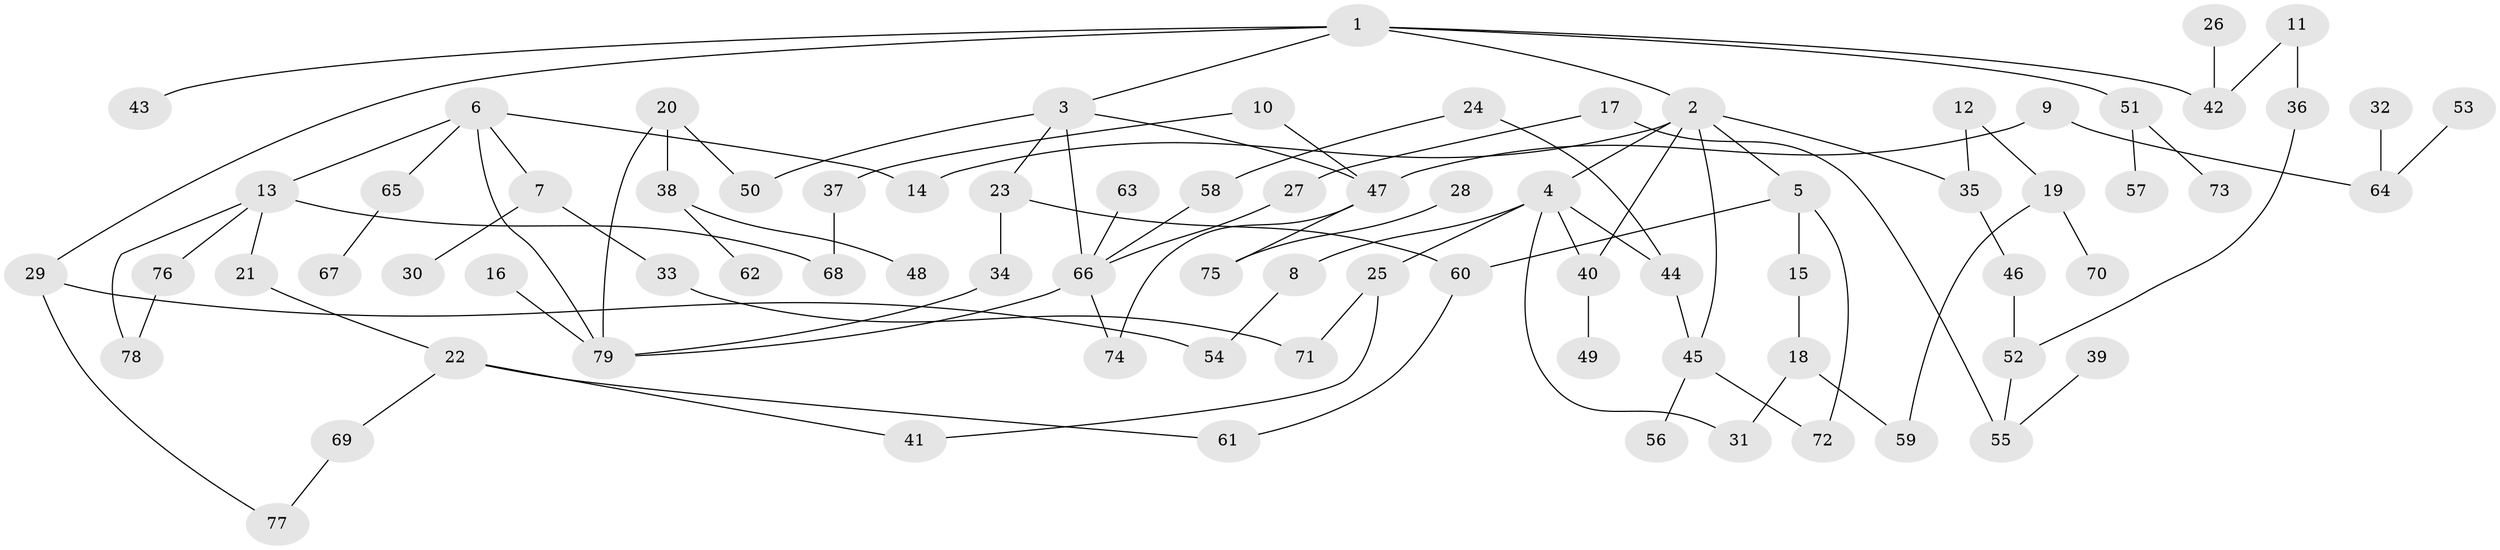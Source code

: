 // original degree distribution, {6: 0.03571428571428571, 7: 0.017857142857142856, 4: 0.0625, 5: 0.03571428571428571, 3: 0.22321428571428573, 2: 0.3125, 1: 0.3125}
// Generated by graph-tools (version 1.1) at 2025/36/03/04/25 23:36:06]
// undirected, 79 vertices, 98 edges
graph export_dot {
  node [color=gray90,style=filled];
  1;
  2;
  3;
  4;
  5;
  6;
  7;
  8;
  9;
  10;
  11;
  12;
  13;
  14;
  15;
  16;
  17;
  18;
  19;
  20;
  21;
  22;
  23;
  24;
  25;
  26;
  27;
  28;
  29;
  30;
  31;
  32;
  33;
  34;
  35;
  36;
  37;
  38;
  39;
  40;
  41;
  42;
  43;
  44;
  45;
  46;
  47;
  48;
  49;
  50;
  51;
  52;
  53;
  54;
  55;
  56;
  57;
  58;
  59;
  60;
  61;
  62;
  63;
  64;
  65;
  66;
  67;
  68;
  69;
  70;
  71;
  72;
  73;
  74;
  75;
  76;
  77;
  78;
  79;
  1 -- 2 [weight=1.0];
  1 -- 3 [weight=1.0];
  1 -- 29 [weight=1.0];
  1 -- 42 [weight=1.0];
  1 -- 43 [weight=1.0];
  1 -- 51 [weight=1.0];
  2 -- 4 [weight=1.0];
  2 -- 5 [weight=1.0];
  2 -- 14 [weight=1.0];
  2 -- 35 [weight=1.0];
  2 -- 40 [weight=1.0];
  2 -- 45 [weight=1.0];
  3 -- 23 [weight=1.0];
  3 -- 47 [weight=1.0];
  3 -- 50 [weight=1.0];
  3 -- 66 [weight=1.0];
  4 -- 8 [weight=1.0];
  4 -- 25 [weight=1.0];
  4 -- 31 [weight=1.0];
  4 -- 40 [weight=1.0];
  4 -- 44 [weight=1.0];
  5 -- 15 [weight=1.0];
  5 -- 60 [weight=1.0];
  5 -- 72 [weight=1.0];
  6 -- 7 [weight=1.0];
  6 -- 13 [weight=1.0];
  6 -- 14 [weight=1.0];
  6 -- 65 [weight=1.0];
  6 -- 79 [weight=1.0];
  7 -- 30 [weight=1.0];
  7 -- 33 [weight=1.0];
  8 -- 54 [weight=1.0];
  9 -- 47 [weight=1.0];
  9 -- 64 [weight=1.0];
  10 -- 37 [weight=1.0];
  10 -- 47 [weight=1.0];
  11 -- 36 [weight=1.0];
  11 -- 42 [weight=1.0];
  12 -- 19 [weight=1.0];
  12 -- 35 [weight=1.0];
  13 -- 21 [weight=1.0];
  13 -- 68 [weight=1.0];
  13 -- 76 [weight=1.0];
  13 -- 78 [weight=1.0];
  15 -- 18 [weight=1.0];
  16 -- 79 [weight=1.0];
  17 -- 27 [weight=1.0];
  17 -- 55 [weight=2.0];
  18 -- 31 [weight=1.0];
  18 -- 59 [weight=1.0];
  19 -- 59 [weight=1.0];
  19 -- 70 [weight=1.0];
  20 -- 38 [weight=1.0];
  20 -- 50 [weight=1.0];
  20 -- 79 [weight=1.0];
  21 -- 22 [weight=1.0];
  22 -- 41 [weight=1.0];
  22 -- 61 [weight=1.0];
  22 -- 69 [weight=1.0];
  23 -- 34 [weight=1.0];
  23 -- 60 [weight=1.0];
  24 -- 44 [weight=1.0];
  24 -- 58 [weight=1.0];
  25 -- 41 [weight=1.0];
  25 -- 71 [weight=1.0];
  26 -- 42 [weight=2.0];
  27 -- 66 [weight=1.0];
  28 -- 75 [weight=1.0];
  29 -- 54 [weight=1.0];
  29 -- 77 [weight=1.0];
  32 -- 64 [weight=1.0];
  33 -- 71 [weight=1.0];
  34 -- 79 [weight=1.0];
  35 -- 46 [weight=1.0];
  36 -- 52 [weight=1.0];
  37 -- 68 [weight=1.0];
  38 -- 48 [weight=1.0];
  38 -- 62 [weight=1.0];
  39 -- 55 [weight=1.0];
  40 -- 49 [weight=1.0];
  44 -- 45 [weight=1.0];
  45 -- 56 [weight=1.0];
  45 -- 72 [weight=1.0];
  46 -- 52 [weight=1.0];
  47 -- 74 [weight=1.0];
  47 -- 75 [weight=1.0];
  51 -- 57 [weight=1.0];
  51 -- 73 [weight=1.0];
  52 -- 55 [weight=1.0];
  53 -- 64 [weight=1.0];
  58 -- 66 [weight=1.0];
  60 -- 61 [weight=1.0];
  63 -- 66 [weight=1.0];
  65 -- 67 [weight=1.0];
  66 -- 74 [weight=1.0];
  66 -- 79 [weight=1.0];
  69 -- 77 [weight=1.0];
  76 -- 78 [weight=1.0];
}
